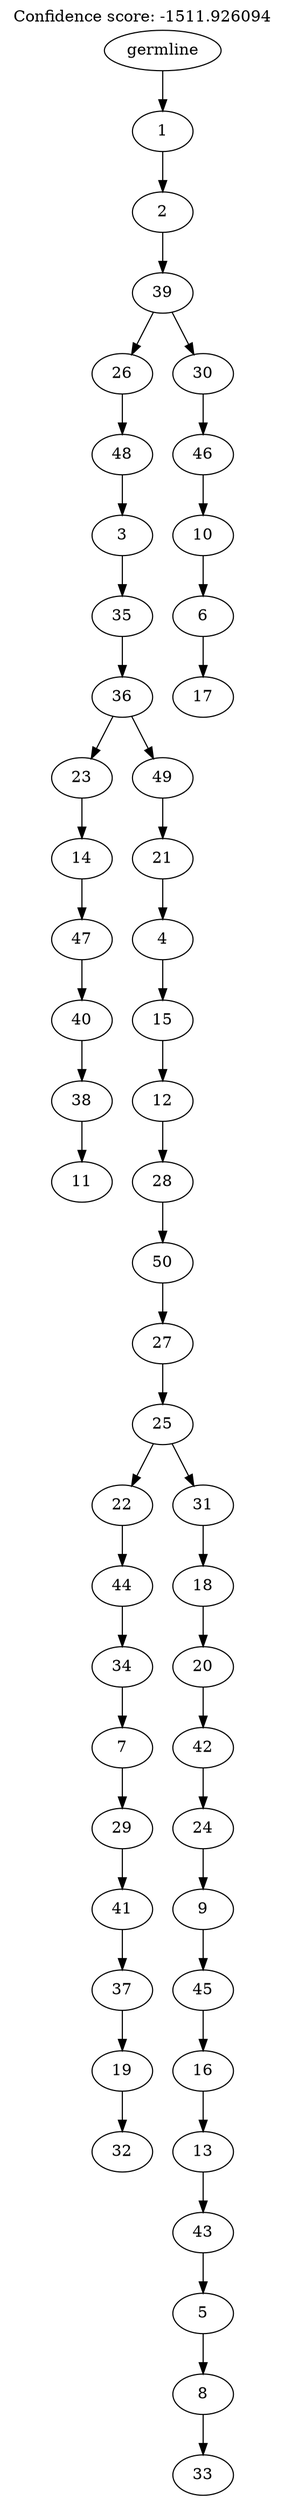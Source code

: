 digraph g {
	"49" -> "50";
	"50" [label="11"];
	"48" -> "49";
	"49" [label="38"];
	"47" -> "48";
	"48" [label="40"];
	"46" -> "47";
	"47" [label="47"];
	"45" -> "46";
	"46" [label="14"];
	"43" -> "44";
	"44" [label="32"];
	"42" -> "43";
	"43" [label="19"];
	"41" -> "42";
	"42" [label="37"];
	"40" -> "41";
	"41" [label="41"];
	"39" -> "40";
	"40" [label="29"];
	"38" -> "39";
	"39" [label="7"];
	"37" -> "38";
	"38" [label="34"];
	"36" -> "37";
	"37" [label="44"];
	"34" -> "35";
	"35" [label="33"];
	"33" -> "34";
	"34" [label="8"];
	"32" -> "33";
	"33" [label="5"];
	"31" -> "32";
	"32" [label="43"];
	"30" -> "31";
	"31" [label="13"];
	"29" -> "30";
	"30" [label="16"];
	"28" -> "29";
	"29" [label="45"];
	"27" -> "28";
	"28" [label="9"];
	"26" -> "27";
	"27" [label="24"];
	"25" -> "26";
	"26" [label="42"];
	"24" -> "25";
	"25" [label="20"];
	"23" -> "24";
	"24" [label="18"];
	"22" -> "23";
	"23" [label="31"];
	"22" -> "36";
	"36" [label="22"];
	"21" -> "22";
	"22" [label="25"];
	"20" -> "21";
	"21" [label="27"];
	"19" -> "20";
	"20" [label="50"];
	"18" -> "19";
	"19" [label="28"];
	"17" -> "18";
	"18" [label="12"];
	"16" -> "17";
	"17" [label="15"];
	"15" -> "16";
	"16" [label="4"];
	"14" -> "15";
	"15" [label="21"];
	"13" -> "14";
	"14" [label="49"];
	"13" -> "45";
	"45" [label="23"];
	"12" -> "13";
	"13" [label="36"];
	"11" -> "12";
	"12" [label="35"];
	"10" -> "11";
	"11" [label="3"];
	"9" -> "10";
	"10" [label="48"];
	"7" -> "8";
	"8" [label="17"];
	"6" -> "7";
	"7" [label="6"];
	"5" -> "6";
	"6" [label="10"];
	"4" -> "5";
	"5" [label="46"];
	"3" -> "4";
	"4" [label="30"];
	"3" -> "9";
	"9" [label="26"];
	"2" -> "3";
	"3" [label="39"];
	"1" -> "2";
	"2" [label="2"];
	"0" -> "1";
	"1" [label="1"];
	"0" [label="germline"];
	labelloc="t";
	label="Confidence score: -1511.926094";
}
